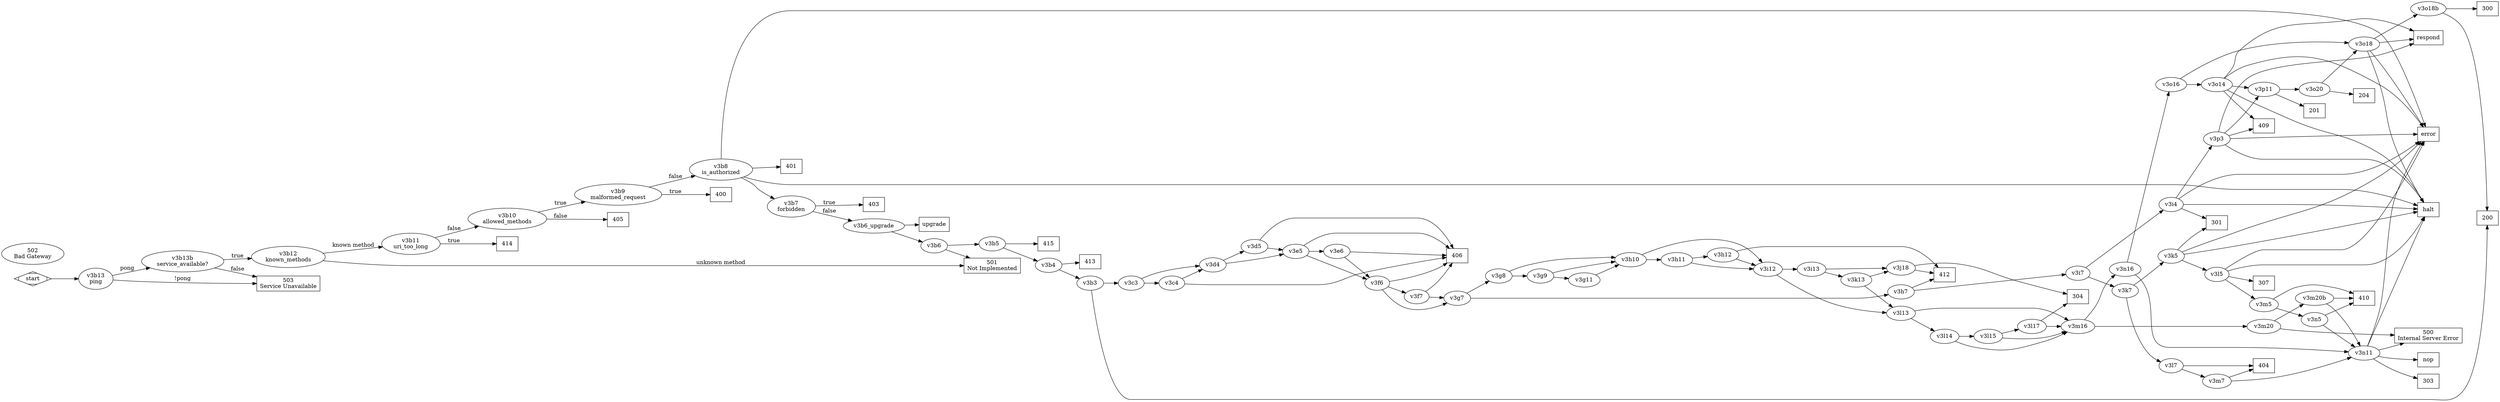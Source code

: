 digraph ControllerFSM {
    rankdir = LR;

    subgraph _cluster_500_responses {
        node [shape=box];
        error 500 501 503;
    }

    subgraph _cluster_400_responses {
        node [shape=box];
        400 401 403 404 405 406 409 410 412 413 414 415;
    }

    subgraph _cluster_results {
        node [shape=box];
        nop halt upgrade respond 200 201 204 
        300 301 303 304 307;
    };

    start [shape=Mdiamond]; 
    start -> v3b13;

    v3b13 [label="v3b13\nping"];
    v3b13 -> v3b13b [label = "pong"];
    v3b13 -> 503 [label="!pong"];
    
    v3b13b [label="v3b13b\nservice_available?"];
    v3b13b -> v3b12 [label="true"];
    v3b13b -> 503 [label="false"];

    v3b12 [label="v3b12\nknown_methods"];
    v3b12 -> v3b11 [label = "known method"];
    v3b12 -> 501 [label="unknown method"];

    v3b11 [label="v3b11\nuri_too_long"];
    v3b11 -> v3b10 [label="false"];
    v3b11 -> 414 [label="true"];

    v3b10 [label="v3b10\nallowed_methods"];
    v3b10 -> v3b9 [label="true"]; 
    v3b10 -> 405 [label="false"]; 

    v3b9 [label="v3b9\nmalformed_request"];
    v3b9 -> v3b8 [label="false"];
    v3b9 -> 400 [label="true"];
 
    v3b8 [label="v3b8\nis_authorized"];
    v3b8 -> v3b7;
    v3b8 -> error;
    v3b8 -> halt;
    v3b8 -> 401;

    v3b7 [label="v3b7\nforbidden"]
    v3b7 -> v3b6_upgrade [label="false"];
    v3b7 -> 403 [label="true"];

    v3b6_upgrade -> v3b6;
    v3b6_upgrade -> upgrade;

    v3b6 -> v3b5;
    v3b6 -> 501;

    v3b5 -> v3b4;
    v3b5 -> 415;

    v3b4 -> v3b3;
    v3b4 -> 413;

    v3b3 -> v3c3;
    v3b3 -> 200;

    v3c3 -> v3d4;
    v3c3 -> v3c4;

    v3c4 -> v3d4;
    v3c4 -> 406;

    v3d4 -> v3e5;
    v3d4 -> v3d5;
 
    v3d5 -> v3e5;
    v3d5 -> 406;

    v3e5 -> v3f6;
    v3e5 -> v3e6;
    v3e5 -> 406;

    v3e6 -> v3f6;
    v3e6 -> 406; 
   
    v3f6 -> v3g7;
    v3f6 -> v3f7;
    v3f6 -> 406;

    v3f7 -> v3g7;
    v3f7 -> 406;
 
    v3g7 -> v3g8;
    v3g7 -> v3h7;

    v3g8 -> v3g9;
    v3g8 -> v3h10;

    v3g9 -> v3h10;
    v3g9 -> v3g11;

    v3g11 -> v3h10;

    v3h7 -> v3i7;
    v3h7 -> 412;

    v3h10 -> v3i12;
    v3h10 -> v3h11;
    
    v3h11 -> v3i12;
    v3h11 -> v3h12;

    v3h12 -> v3i12;
    v3h12 -> 412;

    v3i4 -> v3p3;
    v3i4 -> error; 
    v3i4 -> halt; 
    v3i4 -> 301;

    v3i7 -> v3i4;
    v3i7 -> v3k7;

    v3i12 -> v3l13;
    v3i12 -> v3i13;

    v3i13 -> v3j18;
    v3i13 -> v3k13;
 
    v3j18 -> 304;
    v3j18 -> 412;

    v3k5 -> v3l5;
    v3k5 -> error;
    v3k5 -> halt;
    v3k5 -> 301;

    v3k7 -> v3k5;
    v3k7 -> v3l7;

    v3k13 -> v3j18;
    v3k13 -> v3l13;

    v3l5 -> v3m5;
    v3l5 -> error;
    v3l5 -> halt;
    v3l5 -> 307;

    v3l7 -> v3m7;
    v3l7 -> 404;

    v3l13 -> v3m16;
    v3l13 -> v3l14;

    v3l14 -> v3m16;
    v3l14 -> v3l15;

    v3l15 -> v3m16;
    v3l15 -> v3l17;

    v3l17 -> v3m16;
    v3l17 -> 304;

    v3m5 -> v3n5; 
    v3m5 -> 410;

    v3m7 -> v3n11;
    v3m7 -> 404;
 
    v3m16 -> v3m20;
    v3m16 -> v3n16;

    v3m20 -> v3m20b;
    v3m20 -> 500;

    v3m20b -> v3n11;
    v3m20b -> 410;

    v3n5 -> v3n11;
    v3n5 -> 410;
    
    v3n11 -> 500;
    v3n11 -> 303;
    v3n11 -> error;
    v3n11 -> halt;
    v3n11 -> nop;

    v3n16 -> v3n11;
    v3n16 -> v3o16;

    v3o14 -> v3p11;
    v3o14 -> 409;
    v3o14 -> respond;
    v3o14 -> halt;
    v3o14 -> error;

    v3o16 -> v3o14;
    v3o16 -> v3o18;

    v3o18 -> error;
    v3o18 -> halt;
    v3o18 -> respond;
    v3o18 -> v3o18b;
  
    v3o18b -> 200;
    v3o18b -> 300;

    v3o20 -> v3o18;
    v3o20 -> 204;

    v3p3 -> respond;
    v3p3 -> halt;
    v3p3 -> error;
    v3p3 -> 409;
    v3p3 -> v3p11

    v3p11 -> v3o20;
    v3p11 -> 201;
  
    500 [label="500\nInternal Server Error"];
    501 [label="501\nNot Implemented"];
    502 [label="502\nBad Gateway"];
    503 [label="503\nService Unavailable"];
}
